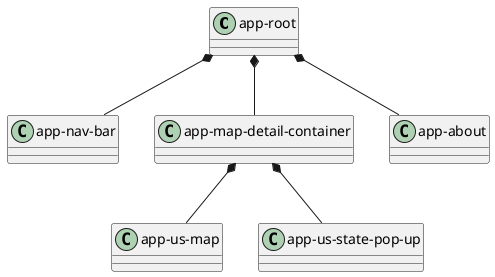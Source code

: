 @startuml geocorona
"app-root" *-- "app-nav-bar"
"app-root" *-- "app-map-detail-container"
"app-map-detail-container" *-- "app-us-map"
"app-map-detail-container" *-- "app-us-state-pop-up"
"app-root" *-- "app-about"
@enduml